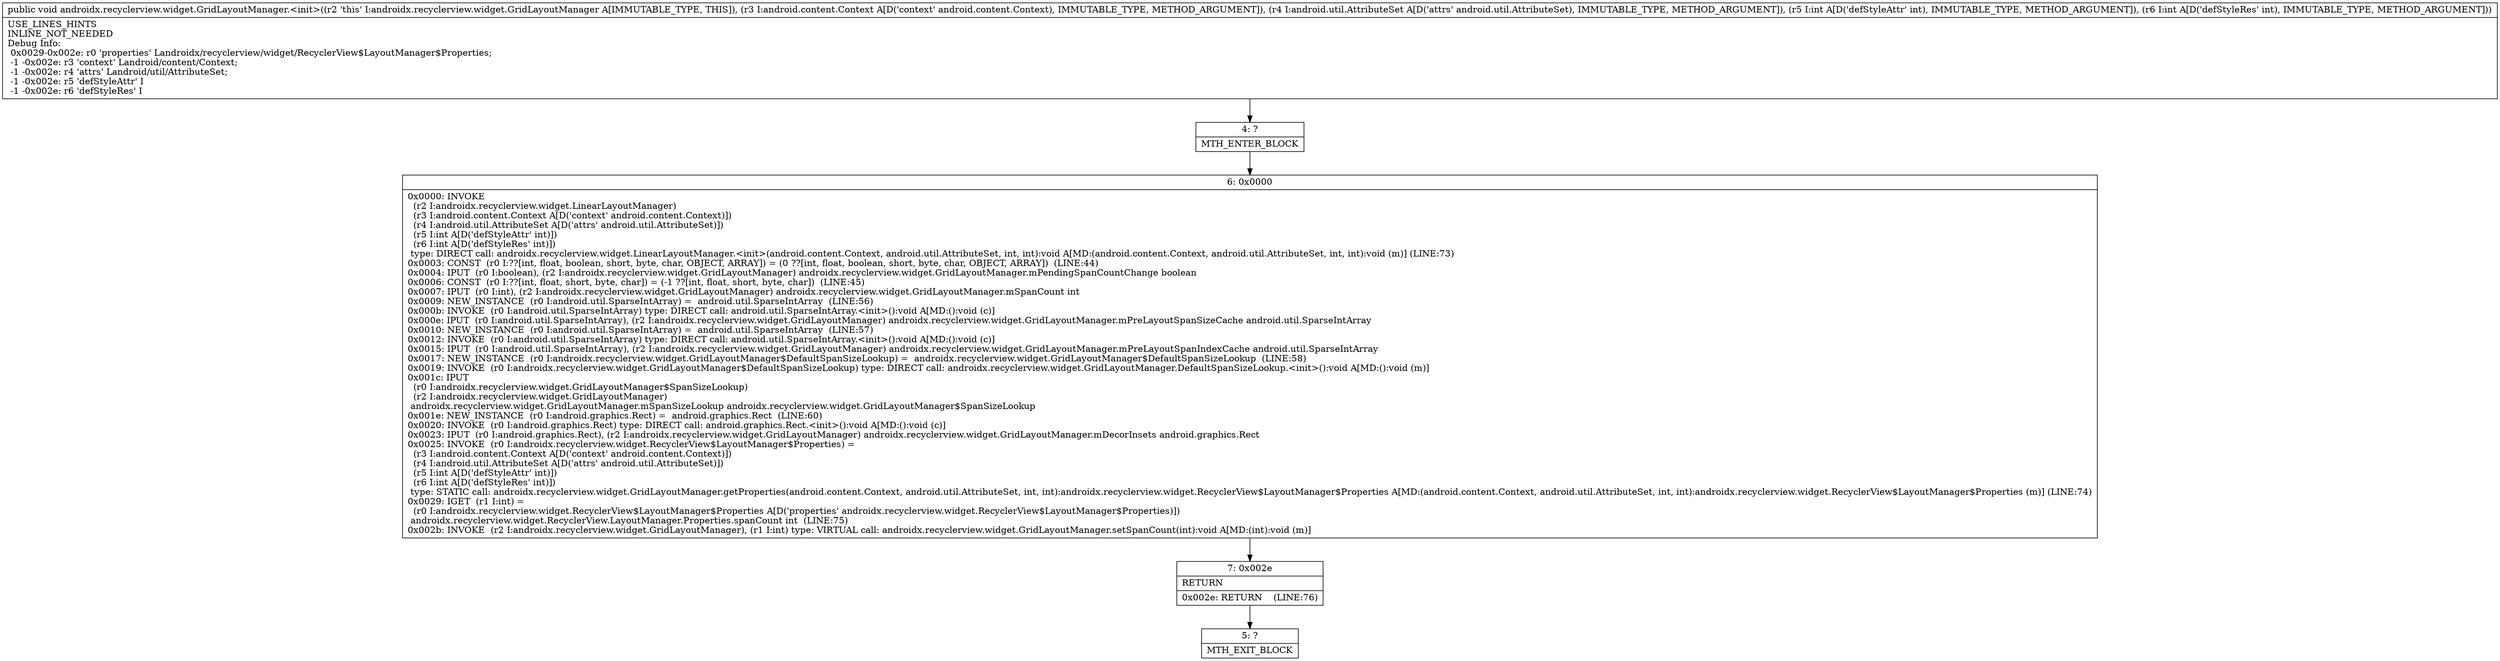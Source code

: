 digraph "CFG forandroidx.recyclerview.widget.GridLayoutManager.\<init\>(Landroid\/content\/Context;Landroid\/util\/AttributeSet;II)V" {
Node_4 [shape=record,label="{4\:\ ?|MTH_ENTER_BLOCK\l}"];
Node_6 [shape=record,label="{6\:\ 0x0000|0x0000: INVOKE  \l  (r2 I:androidx.recyclerview.widget.LinearLayoutManager)\l  (r3 I:android.content.Context A[D('context' android.content.Context)])\l  (r4 I:android.util.AttributeSet A[D('attrs' android.util.AttributeSet)])\l  (r5 I:int A[D('defStyleAttr' int)])\l  (r6 I:int A[D('defStyleRes' int)])\l type: DIRECT call: androidx.recyclerview.widget.LinearLayoutManager.\<init\>(android.content.Context, android.util.AttributeSet, int, int):void A[MD:(android.content.Context, android.util.AttributeSet, int, int):void (m)] (LINE:73)\l0x0003: CONST  (r0 I:??[int, float, boolean, short, byte, char, OBJECT, ARRAY]) = (0 ??[int, float, boolean, short, byte, char, OBJECT, ARRAY])  (LINE:44)\l0x0004: IPUT  (r0 I:boolean), (r2 I:androidx.recyclerview.widget.GridLayoutManager) androidx.recyclerview.widget.GridLayoutManager.mPendingSpanCountChange boolean \l0x0006: CONST  (r0 I:??[int, float, short, byte, char]) = (\-1 ??[int, float, short, byte, char])  (LINE:45)\l0x0007: IPUT  (r0 I:int), (r2 I:androidx.recyclerview.widget.GridLayoutManager) androidx.recyclerview.widget.GridLayoutManager.mSpanCount int \l0x0009: NEW_INSTANCE  (r0 I:android.util.SparseIntArray) =  android.util.SparseIntArray  (LINE:56)\l0x000b: INVOKE  (r0 I:android.util.SparseIntArray) type: DIRECT call: android.util.SparseIntArray.\<init\>():void A[MD:():void (c)]\l0x000e: IPUT  (r0 I:android.util.SparseIntArray), (r2 I:androidx.recyclerview.widget.GridLayoutManager) androidx.recyclerview.widget.GridLayoutManager.mPreLayoutSpanSizeCache android.util.SparseIntArray \l0x0010: NEW_INSTANCE  (r0 I:android.util.SparseIntArray) =  android.util.SparseIntArray  (LINE:57)\l0x0012: INVOKE  (r0 I:android.util.SparseIntArray) type: DIRECT call: android.util.SparseIntArray.\<init\>():void A[MD:():void (c)]\l0x0015: IPUT  (r0 I:android.util.SparseIntArray), (r2 I:androidx.recyclerview.widget.GridLayoutManager) androidx.recyclerview.widget.GridLayoutManager.mPreLayoutSpanIndexCache android.util.SparseIntArray \l0x0017: NEW_INSTANCE  (r0 I:androidx.recyclerview.widget.GridLayoutManager$DefaultSpanSizeLookup) =  androidx.recyclerview.widget.GridLayoutManager$DefaultSpanSizeLookup  (LINE:58)\l0x0019: INVOKE  (r0 I:androidx.recyclerview.widget.GridLayoutManager$DefaultSpanSizeLookup) type: DIRECT call: androidx.recyclerview.widget.GridLayoutManager.DefaultSpanSizeLookup.\<init\>():void A[MD:():void (m)]\l0x001c: IPUT  \l  (r0 I:androidx.recyclerview.widget.GridLayoutManager$SpanSizeLookup)\l  (r2 I:androidx.recyclerview.widget.GridLayoutManager)\l androidx.recyclerview.widget.GridLayoutManager.mSpanSizeLookup androidx.recyclerview.widget.GridLayoutManager$SpanSizeLookup \l0x001e: NEW_INSTANCE  (r0 I:android.graphics.Rect) =  android.graphics.Rect  (LINE:60)\l0x0020: INVOKE  (r0 I:android.graphics.Rect) type: DIRECT call: android.graphics.Rect.\<init\>():void A[MD:():void (c)]\l0x0023: IPUT  (r0 I:android.graphics.Rect), (r2 I:androidx.recyclerview.widget.GridLayoutManager) androidx.recyclerview.widget.GridLayoutManager.mDecorInsets android.graphics.Rect \l0x0025: INVOKE  (r0 I:androidx.recyclerview.widget.RecyclerView$LayoutManager$Properties) = \l  (r3 I:android.content.Context A[D('context' android.content.Context)])\l  (r4 I:android.util.AttributeSet A[D('attrs' android.util.AttributeSet)])\l  (r5 I:int A[D('defStyleAttr' int)])\l  (r6 I:int A[D('defStyleRes' int)])\l type: STATIC call: androidx.recyclerview.widget.GridLayoutManager.getProperties(android.content.Context, android.util.AttributeSet, int, int):androidx.recyclerview.widget.RecyclerView$LayoutManager$Properties A[MD:(android.content.Context, android.util.AttributeSet, int, int):androidx.recyclerview.widget.RecyclerView$LayoutManager$Properties (m)] (LINE:74)\l0x0029: IGET  (r1 I:int) = \l  (r0 I:androidx.recyclerview.widget.RecyclerView$LayoutManager$Properties A[D('properties' androidx.recyclerview.widget.RecyclerView$LayoutManager$Properties)])\l androidx.recyclerview.widget.RecyclerView.LayoutManager.Properties.spanCount int  (LINE:75)\l0x002b: INVOKE  (r2 I:androidx.recyclerview.widget.GridLayoutManager), (r1 I:int) type: VIRTUAL call: androidx.recyclerview.widget.GridLayoutManager.setSpanCount(int):void A[MD:(int):void (m)]\l}"];
Node_7 [shape=record,label="{7\:\ 0x002e|RETURN\l|0x002e: RETURN    (LINE:76)\l}"];
Node_5 [shape=record,label="{5\:\ ?|MTH_EXIT_BLOCK\l}"];
MethodNode[shape=record,label="{public void androidx.recyclerview.widget.GridLayoutManager.\<init\>((r2 'this' I:androidx.recyclerview.widget.GridLayoutManager A[IMMUTABLE_TYPE, THIS]), (r3 I:android.content.Context A[D('context' android.content.Context), IMMUTABLE_TYPE, METHOD_ARGUMENT]), (r4 I:android.util.AttributeSet A[D('attrs' android.util.AttributeSet), IMMUTABLE_TYPE, METHOD_ARGUMENT]), (r5 I:int A[D('defStyleAttr' int), IMMUTABLE_TYPE, METHOD_ARGUMENT]), (r6 I:int A[D('defStyleRes' int), IMMUTABLE_TYPE, METHOD_ARGUMENT]))  | USE_LINES_HINTS\lINLINE_NOT_NEEDED\lDebug Info:\l  0x0029\-0x002e: r0 'properties' Landroidx\/recyclerview\/widget\/RecyclerView$LayoutManager$Properties;\l  \-1 \-0x002e: r3 'context' Landroid\/content\/Context;\l  \-1 \-0x002e: r4 'attrs' Landroid\/util\/AttributeSet;\l  \-1 \-0x002e: r5 'defStyleAttr' I\l  \-1 \-0x002e: r6 'defStyleRes' I\l}"];
MethodNode -> Node_4;Node_4 -> Node_6;
Node_6 -> Node_7;
Node_7 -> Node_5;
}

